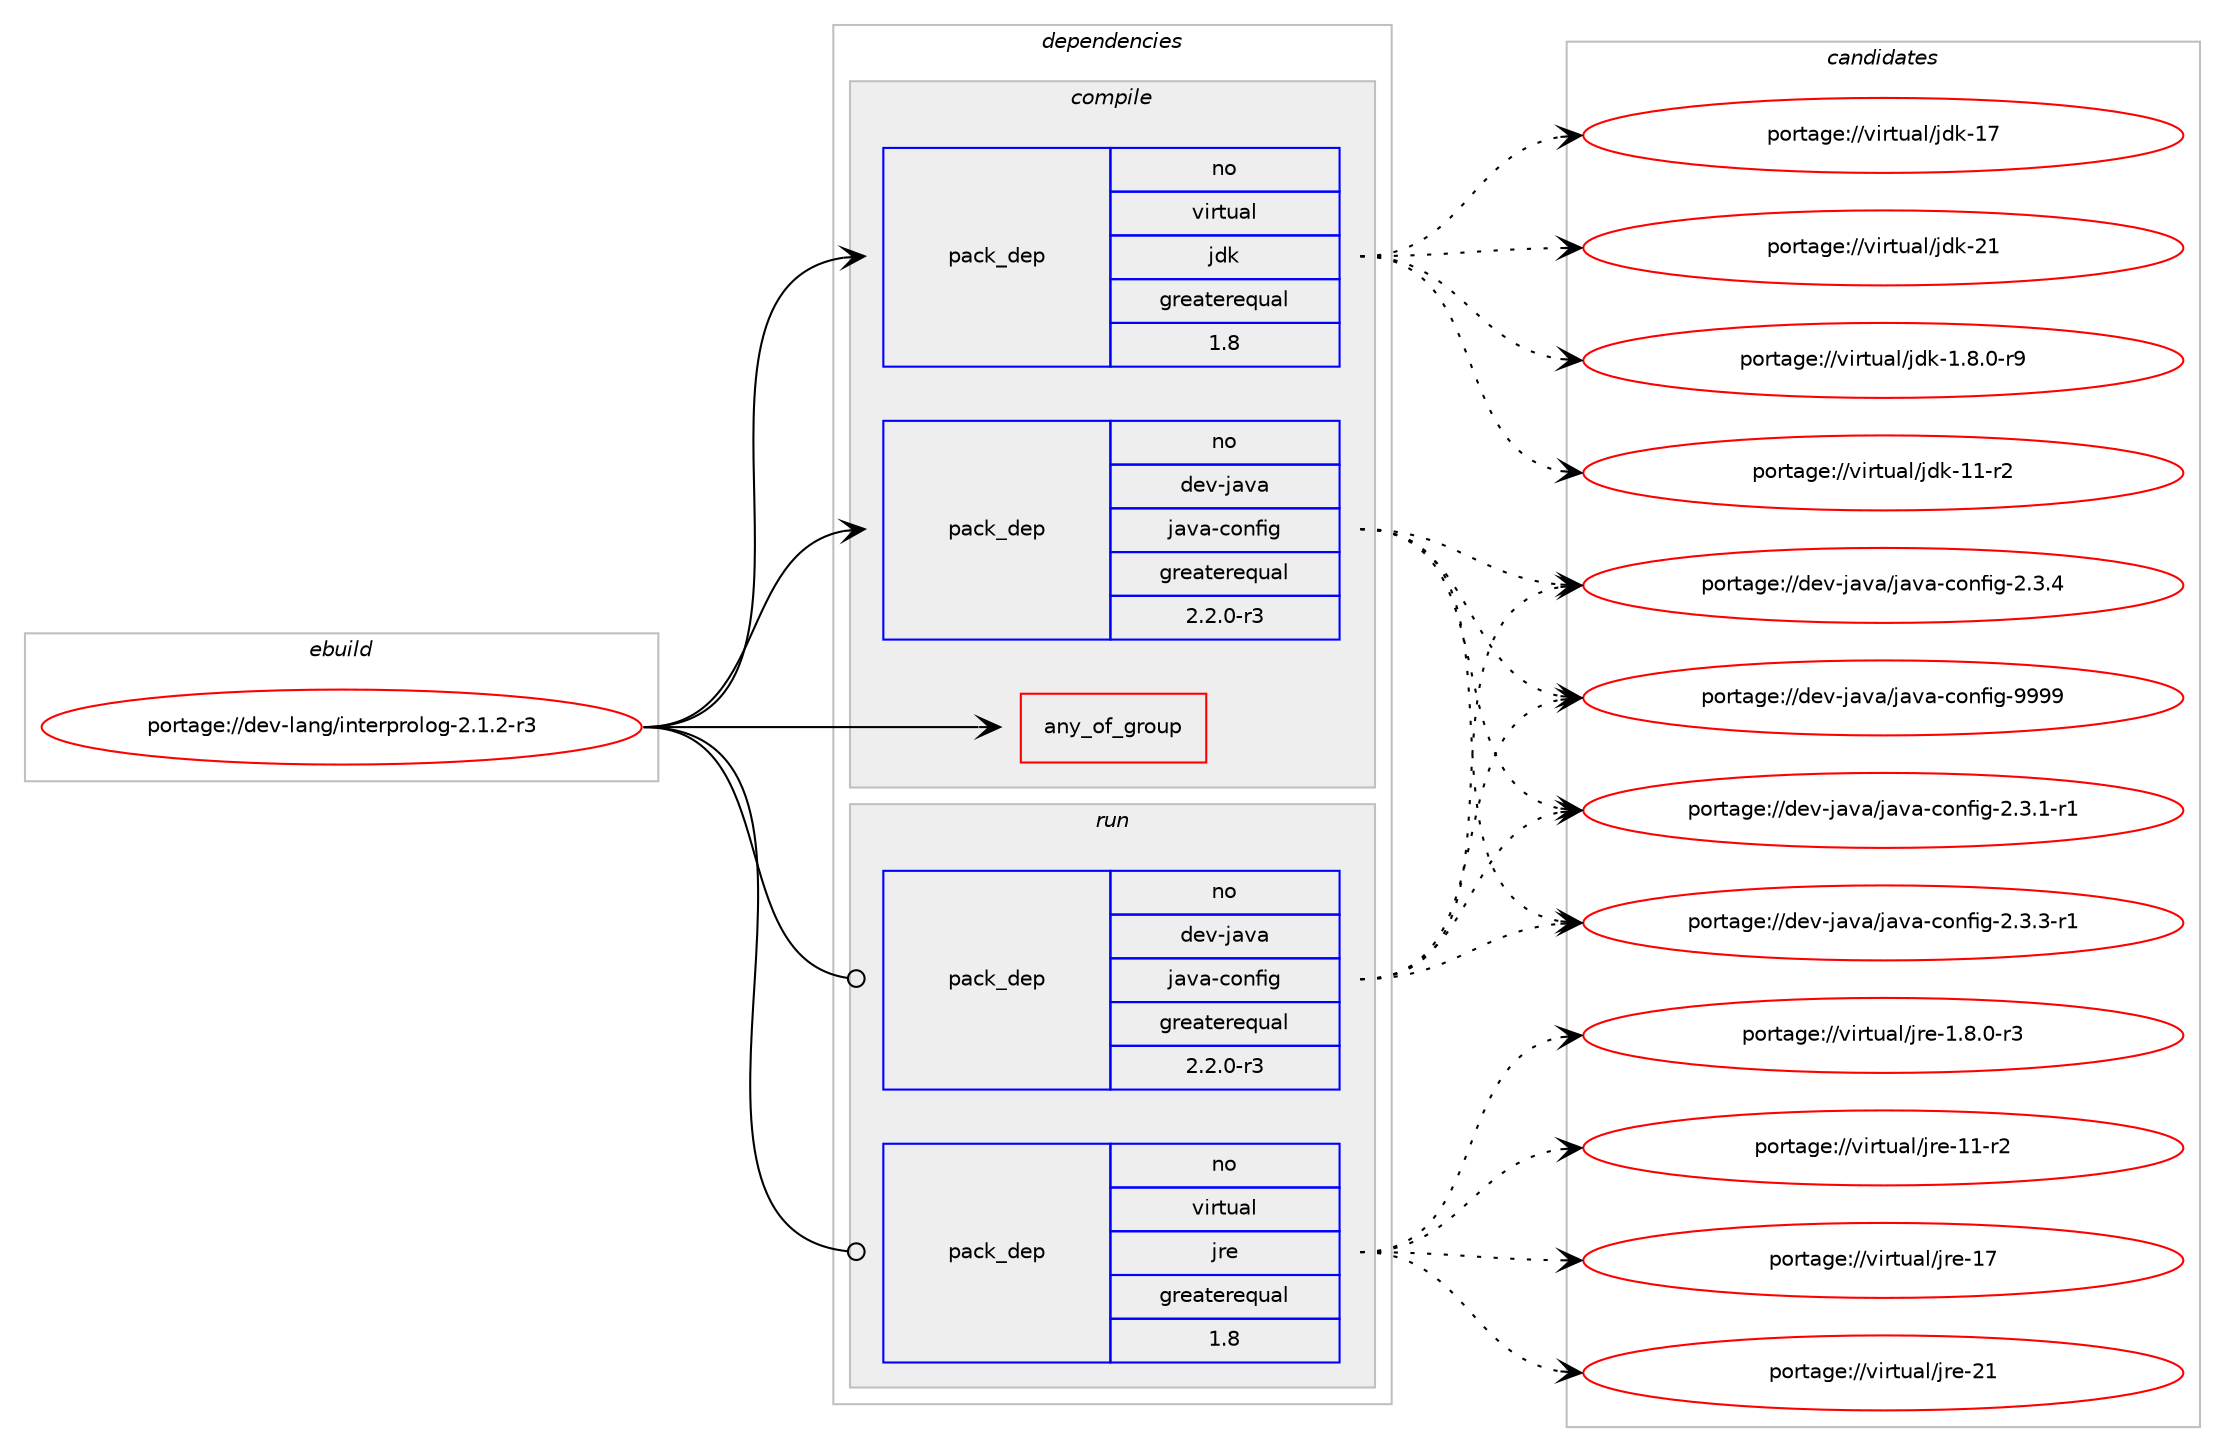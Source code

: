 digraph prolog {

# *************
# Graph options
# *************

newrank=true;
concentrate=true;
compound=true;
graph [rankdir=LR,fontname=Helvetica,fontsize=10,ranksep=1.5];#, ranksep=2.5, nodesep=0.2];
edge  [arrowhead=vee];
node  [fontname=Helvetica,fontsize=10];

# **********
# The ebuild
# **********

subgraph cluster_leftcol {
color=gray;
rank=same;
label=<<i>ebuild</i>>;
id [label="portage://dev-lang/interprolog-2.1.2-r3", color=red, width=4, href="../dev-lang/interprolog-2.1.2-r3.svg"];
}

# ****************
# The dependencies
# ****************

subgraph cluster_midcol {
color=gray;
label=<<i>dependencies</i>>;
subgraph cluster_compile {
fillcolor="#eeeeee";
style=filled;
label=<<i>compile</i>>;
subgraph any925 {
dependency50310 [label=<<TABLE BORDER="0" CELLBORDER="1" CELLSPACING="0" CELLPADDING="4"><TR><TD CELLPADDING="10">any_of_group</TD></TR></TABLE>>, shape=none, color=red];# *** BEGIN UNKNOWN DEPENDENCY TYPE (TODO) ***
# dependency50310 -> package_dependency(portage://dev-lang/interprolog-2.1.2-r3,install,no,dev-lang,xsb,none,[,,],[],[])
# *** END UNKNOWN DEPENDENCY TYPE (TODO) ***

# *** BEGIN UNKNOWN DEPENDENCY TYPE (TODO) ***
# dependency50310 -> package_dependency(portage://dev-lang/interprolog-2.1.2-r3,install,no,dev-lang,swi-prolog,none,[,,],[],[])
# *** END UNKNOWN DEPENDENCY TYPE (TODO) ***

# *** BEGIN UNKNOWN DEPENDENCY TYPE (TODO) ***
# dependency50310 -> package_dependency(portage://dev-lang/interprolog-2.1.2-r3,install,no,dev-lang,yap,none,[,,],[],[])
# *** END UNKNOWN DEPENDENCY TYPE (TODO) ***

}
id:e -> dependency50310:w [weight=20,style="solid",arrowhead="vee"];
subgraph pack26927 {
dependency50311 [label=<<TABLE BORDER="0" CELLBORDER="1" CELLSPACING="0" CELLPADDING="4" WIDTH="220"><TR><TD ROWSPAN="6" CELLPADDING="30">pack_dep</TD></TR><TR><TD WIDTH="110">no</TD></TR><TR><TD>dev-java</TD></TR><TR><TD>java-config</TD></TR><TR><TD>greaterequal</TD></TR><TR><TD>2.2.0-r3</TD></TR></TABLE>>, shape=none, color=blue];
}
id:e -> dependency50311:w [weight=20,style="solid",arrowhead="vee"];
# *** BEGIN UNKNOWN DEPENDENCY TYPE (TODO) ***
# id -> package_dependency(portage://dev-lang/interprolog-2.1.2-r3,install,no,dev-java,junit,none,[,,],[slot(0)],[])
# *** END UNKNOWN DEPENDENCY TYPE (TODO) ***

subgraph pack26928 {
dependency50312 [label=<<TABLE BORDER="0" CELLBORDER="1" CELLSPACING="0" CELLPADDING="4" WIDTH="220"><TR><TD ROWSPAN="6" CELLPADDING="30">pack_dep</TD></TR><TR><TD WIDTH="110">no</TD></TR><TR><TD>virtual</TD></TR><TR><TD>jdk</TD></TR><TR><TD>greaterequal</TD></TR><TR><TD>1.8</TD></TR></TABLE>>, shape=none, color=blue];
}
id:e -> dependency50312:w [weight=20,style="solid",arrowhead="vee"];
}
subgraph cluster_compileandrun {
fillcolor="#eeeeee";
style=filled;
label=<<i>compile and run</i>>;
}
subgraph cluster_run {
fillcolor="#eeeeee";
style=filled;
label=<<i>run</i>>;
subgraph pack26929 {
dependency50313 [label=<<TABLE BORDER="0" CELLBORDER="1" CELLSPACING="0" CELLPADDING="4" WIDTH="220"><TR><TD ROWSPAN="6" CELLPADDING="30">pack_dep</TD></TR><TR><TD WIDTH="110">no</TD></TR><TR><TD>dev-java</TD></TR><TR><TD>java-config</TD></TR><TR><TD>greaterequal</TD></TR><TR><TD>2.2.0-r3</TD></TR></TABLE>>, shape=none, color=blue];
}
id:e -> dependency50313:w [weight=20,style="solid",arrowhead="odot"];
subgraph pack26930 {
dependency50314 [label=<<TABLE BORDER="0" CELLBORDER="1" CELLSPACING="0" CELLPADDING="4" WIDTH="220"><TR><TD ROWSPAN="6" CELLPADDING="30">pack_dep</TD></TR><TR><TD WIDTH="110">no</TD></TR><TR><TD>virtual</TD></TR><TR><TD>jre</TD></TR><TR><TD>greaterequal</TD></TR><TR><TD>1.8</TD></TR></TABLE>>, shape=none, color=blue];
}
id:e -> dependency50314:w [weight=20,style="solid",arrowhead="odot"];
}
}

# **************
# The candidates
# **************

subgraph cluster_choices {
rank=same;
color=gray;
label=<<i>candidates</i>>;

subgraph choice26927 {
color=black;
nodesep=1;
choice10010111845106971189747106971189745991111101021051034550465146494511449 [label="portage://dev-java/java-config-2.3.1-r1", color=red, width=4,href="../dev-java/java-config-2.3.1-r1.svg"];
choice10010111845106971189747106971189745991111101021051034550465146514511449 [label="portage://dev-java/java-config-2.3.3-r1", color=red, width=4,href="../dev-java/java-config-2.3.3-r1.svg"];
choice1001011184510697118974710697118974599111110102105103455046514652 [label="portage://dev-java/java-config-2.3.4", color=red, width=4,href="../dev-java/java-config-2.3.4.svg"];
choice10010111845106971189747106971189745991111101021051034557575757 [label="portage://dev-java/java-config-9999", color=red, width=4,href="../dev-java/java-config-9999.svg"];
dependency50311:e -> choice10010111845106971189747106971189745991111101021051034550465146494511449:w [style=dotted,weight="100"];
dependency50311:e -> choice10010111845106971189747106971189745991111101021051034550465146514511449:w [style=dotted,weight="100"];
dependency50311:e -> choice1001011184510697118974710697118974599111110102105103455046514652:w [style=dotted,weight="100"];
dependency50311:e -> choice10010111845106971189747106971189745991111101021051034557575757:w [style=dotted,weight="100"];
}
subgraph choice26928 {
color=black;
nodesep=1;
choice11810511411611797108471061001074549465646484511457 [label="portage://virtual/jdk-1.8.0-r9", color=red, width=4,href="../virtual/jdk-1.8.0-r9.svg"];
choice11810511411611797108471061001074549494511450 [label="portage://virtual/jdk-11-r2", color=red, width=4,href="../virtual/jdk-11-r2.svg"];
choice1181051141161179710847106100107454955 [label="portage://virtual/jdk-17", color=red, width=4,href="../virtual/jdk-17.svg"];
choice1181051141161179710847106100107455049 [label="portage://virtual/jdk-21", color=red, width=4,href="../virtual/jdk-21.svg"];
dependency50312:e -> choice11810511411611797108471061001074549465646484511457:w [style=dotted,weight="100"];
dependency50312:e -> choice11810511411611797108471061001074549494511450:w [style=dotted,weight="100"];
dependency50312:e -> choice1181051141161179710847106100107454955:w [style=dotted,weight="100"];
dependency50312:e -> choice1181051141161179710847106100107455049:w [style=dotted,weight="100"];
}
subgraph choice26929 {
color=black;
nodesep=1;
choice10010111845106971189747106971189745991111101021051034550465146494511449 [label="portage://dev-java/java-config-2.3.1-r1", color=red, width=4,href="../dev-java/java-config-2.3.1-r1.svg"];
choice10010111845106971189747106971189745991111101021051034550465146514511449 [label="portage://dev-java/java-config-2.3.3-r1", color=red, width=4,href="../dev-java/java-config-2.3.3-r1.svg"];
choice1001011184510697118974710697118974599111110102105103455046514652 [label="portage://dev-java/java-config-2.3.4", color=red, width=4,href="../dev-java/java-config-2.3.4.svg"];
choice10010111845106971189747106971189745991111101021051034557575757 [label="portage://dev-java/java-config-9999", color=red, width=4,href="../dev-java/java-config-9999.svg"];
dependency50313:e -> choice10010111845106971189747106971189745991111101021051034550465146494511449:w [style=dotted,weight="100"];
dependency50313:e -> choice10010111845106971189747106971189745991111101021051034550465146514511449:w [style=dotted,weight="100"];
dependency50313:e -> choice1001011184510697118974710697118974599111110102105103455046514652:w [style=dotted,weight="100"];
dependency50313:e -> choice10010111845106971189747106971189745991111101021051034557575757:w [style=dotted,weight="100"];
}
subgraph choice26930 {
color=black;
nodesep=1;
choice11810511411611797108471061141014549465646484511451 [label="portage://virtual/jre-1.8.0-r3", color=red, width=4,href="../virtual/jre-1.8.0-r3.svg"];
choice11810511411611797108471061141014549494511450 [label="portage://virtual/jre-11-r2", color=red, width=4,href="../virtual/jre-11-r2.svg"];
choice1181051141161179710847106114101454955 [label="portage://virtual/jre-17", color=red, width=4,href="../virtual/jre-17.svg"];
choice1181051141161179710847106114101455049 [label="portage://virtual/jre-21", color=red, width=4,href="../virtual/jre-21.svg"];
dependency50314:e -> choice11810511411611797108471061141014549465646484511451:w [style=dotted,weight="100"];
dependency50314:e -> choice11810511411611797108471061141014549494511450:w [style=dotted,weight="100"];
dependency50314:e -> choice1181051141161179710847106114101454955:w [style=dotted,weight="100"];
dependency50314:e -> choice1181051141161179710847106114101455049:w [style=dotted,weight="100"];
}
}

}
